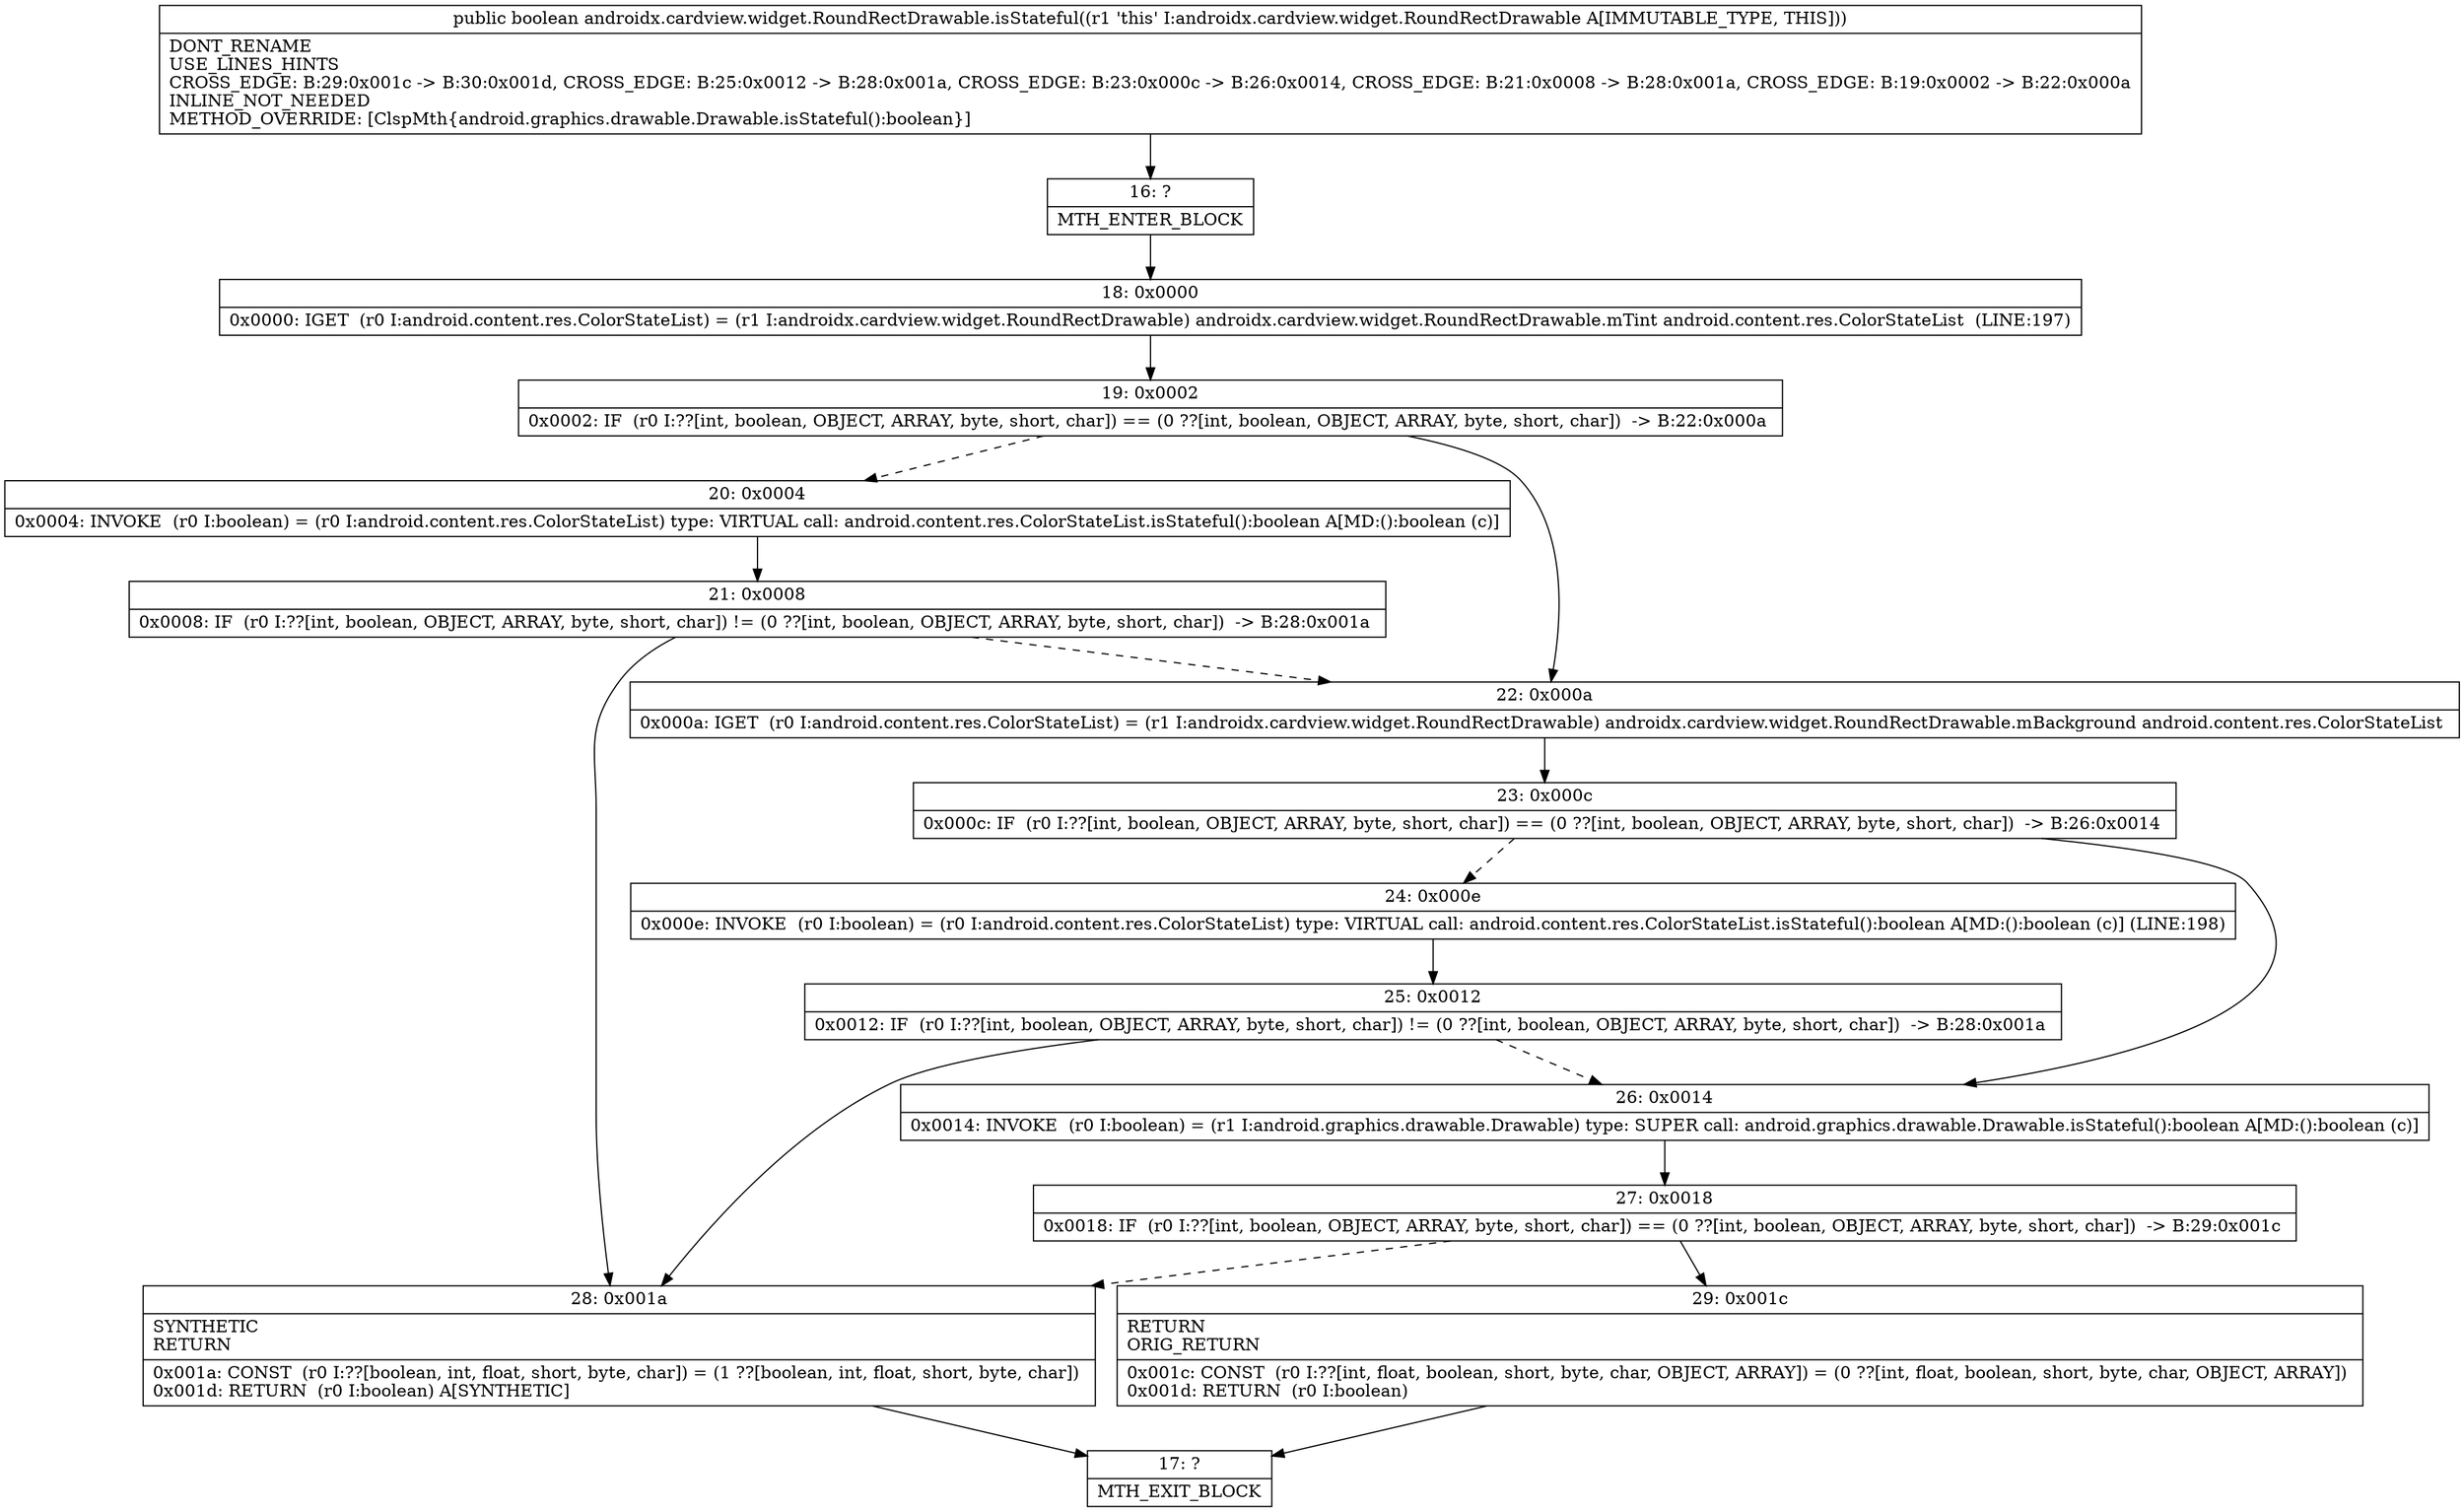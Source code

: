 digraph "CFG forandroidx.cardview.widget.RoundRectDrawable.isStateful()Z" {
Node_16 [shape=record,label="{16\:\ ?|MTH_ENTER_BLOCK\l}"];
Node_18 [shape=record,label="{18\:\ 0x0000|0x0000: IGET  (r0 I:android.content.res.ColorStateList) = (r1 I:androidx.cardview.widget.RoundRectDrawable) androidx.cardview.widget.RoundRectDrawable.mTint android.content.res.ColorStateList  (LINE:197)\l}"];
Node_19 [shape=record,label="{19\:\ 0x0002|0x0002: IF  (r0 I:??[int, boolean, OBJECT, ARRAY, byte, short, char]) == (0 ??[int, boolean, OBJECT, ARRAY, byte, short, char])  \-\> B:22:0x000a \l}"];
Node_20 [shape=record,label="{20\:\ 0x0004|0x0004: INVOKE  (r0 I:boolean) = (r0 I:android.content.res.ColorStateList) type: VIRTUAL call: android.content.res.ColorStateList.isStateful():boolean A[MD:():boolean (c)]\l}"];
Node_21 [shape=record,label="{21\:\ 0x0008|0x0008: IF  (r0 I:??[int, boolean, OBJECT, ARRAY, byte, short, char]) != (0 ??[int, boolean, OBJECT, ARRAY, byte, short, char])  \-\> B:28:0x001a \l}"];
Node_28 [shape=record,label="{28\:\ 0x001a|SYNTHETIC\lRETURN\l|0x001a: CONST  (r0 I:??[boolean, int, float, short, byte, char]) = (1 ??[boolean, int, float, short, byte, char]) \l0x001d: RETURN  (r0 I:boolean) A[SYNTHETIC]\l}"];
Node_17 [shape=record,label="{17\:\ ?|MTH_EXIT_BLOCK\l}"];
Node_22 [shape=record,label="{22\:\ 0x000a|0x000a: IGET  (r0 I:android.content.res.ColorStateList) = (r1 I:androidx.cardview.widget.RoundRectDrawable) androidx.cardview.widget.RoundRectDrawable.mBackground android.content.res.ColorStateList \l}"];
Node_23 [shape=record,label="{23\:\ 0x000c|0x000c: IF  (r0 I:??[int, boolean, OBJECT, ARRAY, byte, short, char]) == (0 ??[int, boolean, OBJECT, ARRAY, byte, short, char])  \-\> B:26:0x0014 \l}"];
Node_24 [shape=record,label="{24\:\ 0x000e|0x000e: INVOKE  (r0 I:boolean) = (r0 I:android.content.res.ColorStateList) type: VIRTUAL call: android.content.res.ColorStateList.isStateful():boolean A[MD:():boolean (c)] (LINE:198)\l}"];
Node_25 [shape=record,label="{25\:\ 0x0012|0x0012: IF  (r0 I:??[int, boolean, OBJECT, ARRAY, byte, short, char]) != (0 ??[int, boolean, OBJECT, ARRAY, byte, short, char])  \-\> B:28:0x001a \l}"];
Node_26 [shape=record,label="{26\:\ 0x0014|0x0014: INVOKE  (r0 I:boolean) = (r1 I:android.graphics.drawable.Drawable) type: SUPER call: android.graphics.drawable.Drawable.isStateful():boolean A[MD:():boolean (c)]\l}"];
Node_27 [shape=record,label="{27\:\ 0x0018|0x0018: IF  (r0 I:??[int, boolean, OBJECT, ARRAY, byte, short, char]) == (0 ??[int, boolean, OBJECT, ARRAY, byte, short, char])  \-\> B:29:0x001c \l}"];
Node_29 [shape=record,label="{29\:\ 0x001c|RETURN\lORIG_RETURN\l|0x001c: CONST  (r0 I:??[int, float, boolean, short, byte, char, OBJECT, ARRAY]) = (0 ??[int, float, boolean, short, byte, char, OBJECT, ARRAY]) \l0x001d: RETURN  (r0 I:boolean) \l}"];
MethodNode[shape=record,label="{public boolean androidx.cardview.widget.RoundRectDrawable.isStateful((r1 'this' I:androidx.cardview.widget.RoundRectDrawable A[IMMUTABLE_TYPE, THIS]))  | DONT_RENAME\lUSE_LINES_HINTS\lCROSS_EDGE: B:29:0x001c \-\> B:30:0x001d, CROSS_EDGE: B:25:0x0012 \-\> B:28:0x001a, CROSS_EDGE: B:23:0x000c \-\> B:26:0x0014, CROSS_EDGE: B:21:0x0008 \-\> B:28:0x001a, CROSS_EDGE: B:19:0x0002 \-\> B:22:0x000a\lINLINE_NOT_NEEDED\lMETHOD_OVERRIDE: [ClspMth\{android.graphics.drawable.Drawable.isStateful():boolean\}]\l}"];
MethodNode -> Node_16;Node_16 -> Node_18;
Node_18 -> Node_19;
Node_19 -> Node_20[style=dashed];
Node_19 -> Node_22;
Node_20 -> Node_21;
Node_21 -> Node_22[style=dashed];
Node_21 -> Node_28;
Node_28 -> Node_17;
Node_22 -> Node_23;
Node_23 -> Node_24[style=dashed];
Node_23 -> Node_26;
Node_24 -> Node_25;
Node_25 -> Node_26[style=dashed];
Node_25 -> Node_28;
Node_26 -> Node_27;
Node_27 -> Node_28[style=dashed];
Node_27 -> Node_29;
Node_29 -> Node_17;
}

